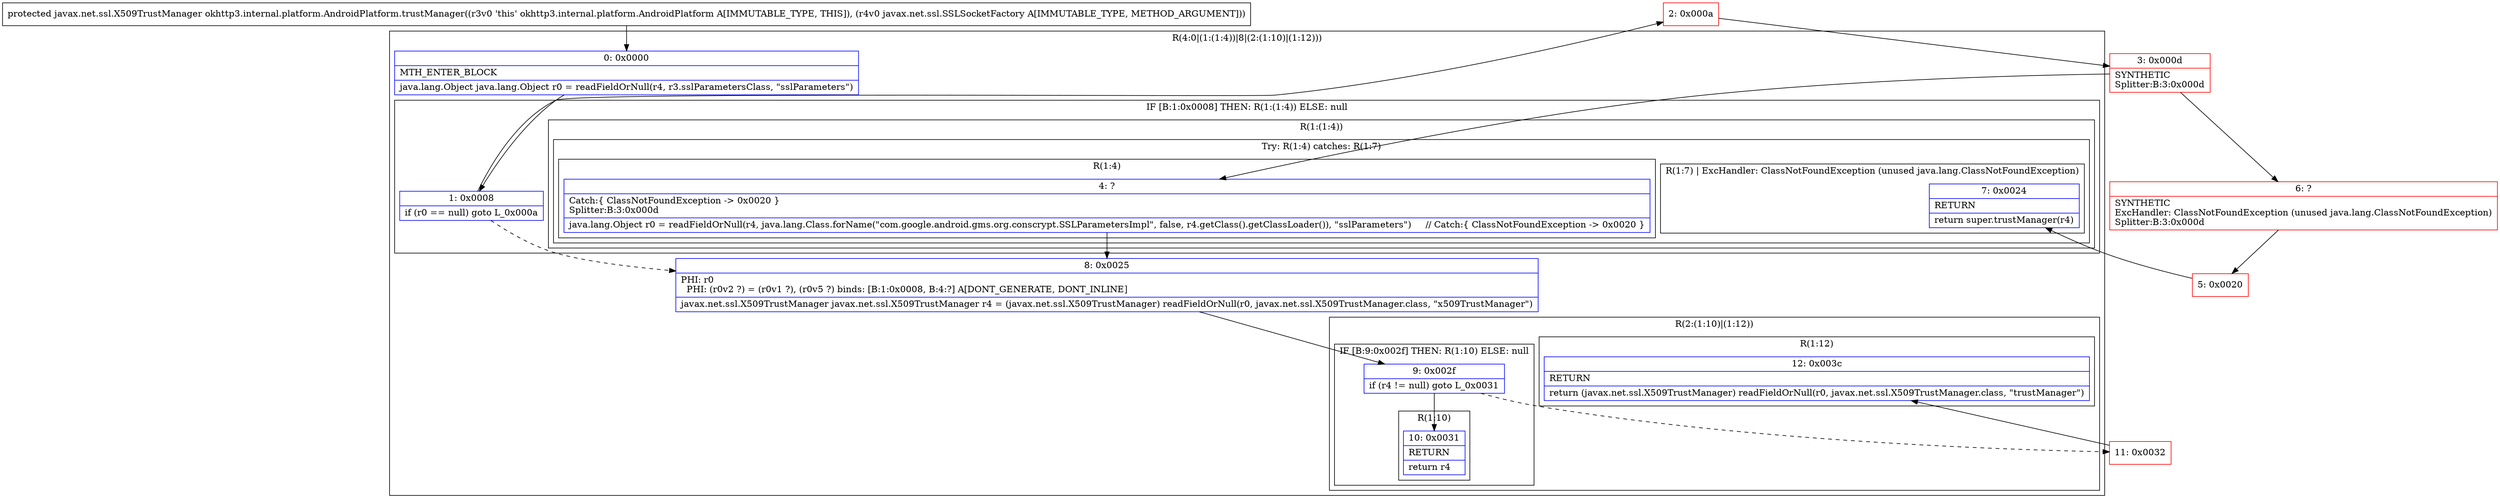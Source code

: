 digraph "CFG forokhttp3.internal.platform.AndroidPlatform.trustManager(Ljavax\/net\/ssl\/SSLSocketFactory;)Ljavax\/net\/ssl\/X509TrustManager;" {
subgraph cluster_Region_546755575 {
label = "R(4:0|(1:(1:4))|8|(2:(1:10)|(1:12)))";
node [shape=record,color=blue];
Node_0 [shape=record,label="{0\:\ 0x0000|MTH_ENTER_BLOCK\l|java.lang.Object java.lang.Object r0 = readFieldOrNull(r4, r3.sslParametersClass, \"sslParameters\")\l}"];
subgraph cluster_IfRegion_178724471 {
label = "IF [B:1:0x0008] THEN: R(1:(1:4)) ELSE: null";
node [shape=record,color=blue];
Node_1 [shape=record,label="{1\:\ 0x0008|if (r0 == null) goto L_0x000a\l}"];
subgraph cluster_Region_1105608029 {
label = "R(1:(1:4))";
node [shape=record,color=blue];
subgraph cluster_TryCatchRegion_720564120 {
label = "Try: R(1:4) catches: R(1:7)";
node [shape=record,color=blue];
subgraph cluster_Region_1720479392 {
label = "R(1:4)";
node [shape=record,color=blue];
Node_4 [shape=record,label="{4\:\ ?|Catch:\{ ClassNotFoundException \-\> 0x0020 \}\lSplitter:B:3:0x000d\l|java.lang.Object r0 = readFieldOrNull(r4, java.lang.Class.forName(\"com.google.android.gms.org.conscrypt.SSLParametersImpl\", false, r4.getClass().getClassLoader()), \"sslParameters\")     \/\/ Catch:\{ ClassNotFoundException \-\> 0x0020 \}\l}"];
}
subgraph cluster_Region_391065347 {
label = "R(1:7) | ExcHandler: ClassNotFoundException (unused java.lang.ClassNotFoundException)\l";
node [shape=record,color=blue];
Node_7 [shape=record,label="{7\:\ 0x0024|RETURN\l|return super.trustManager(r4)\l}"];
}
}
}
}
Node_8 [shape=record,label="{8\:\ 0x0025|PHI: r0 \l  PHI: (r0v2 ?) = (r0v1 ?), (r0v5 ?) binds: [B:1:0x0008, B:4:?] A[DONT_GENERATE, DONT_INLINE]\l|javax.net.ssl.X509TrustManager javax.net.ssl.X509TrustManager r4 = (javax.net.ssl.X509TrustManager) readFieldOrNull(r0, javax.net.ssl.X509TrustManager.class, \"x509TrustManager\")\l}"];
subgraph cluster_Region_1289328138 {
label = "R(2:(1:10)|(1:12))";
node [shape=record,color=blue];
subgraph cluster_IfRegion_1224725227 {
label = "IF [B:9:0x002f] THEN: R(1:10) ELSE: null";
node [shape=record,color=blue];
Node_9 [shape=record,label="{9\:\ 0x002f|if (r4 != null) goto L_0x0031\l}"];
subgraph cluster_Region_1292065850 {
label = "R(1:10)";
node [shape=record,color=blue];
Node_10 [shape=record,label="{10\:\ 0x0031|RETURN\l|return r4\l}"];
}
}
subgraph cluster_Region_1591782315 {
label = "R(1:12)";
node [shape=record,color=blue];
Node_12 [shape=record,label="{12\:\ 0x003c|RETURN\l|return (javax.net.ssl.X509TrustManager) readFieldOrNull(r0, javax.net.ssl.X509TrustManager.class, \"trustManager\")\l}"];
}
}
}
subgraph cluster_Region_391065347 {
label = "R(1:7) | ExcHandler: ClassNotFoundException (unused java.lang.ClassNotFoundException)\l";
node [shape=record,color=blue];
Node_7 [shape=record,label="{7\:\ 0x0024|RETURN\l|return super.trustManager(r4)\l}"];
}
Node_2 [shape=record,color=red,label="{2\:\ 0x000a}"];
Node_3 [shape=record,color=red,label="{3\:\ 0x000d|SYNTHETIC\lSplitter:B:3:0x000d\l}"];
Node_5 [shape=record,color=red,label="{5\:\ 0x0020}"];
Node_6 [shape=record,color=red,label="{6\:\ ?|SYNTHETIC\lExcHandler: ClassNotFoundException (unused java.lang.ClassNotFoundException)\lSplitter:B:3:0x000d\l}"];
Node_11 [shape=record,color=red,label="{11\:\ 0x0032}"];
MethodNode[shape=record,label="{protected javax.net.ssl.X509TrustManager okhttp3.internal.platform.AndroidPlatform.trustManager((r3v0 'this' okhttp3.internal.platform.AndroidPlatform A[IMMUTABLE_TYPE, THIS]), (r4v0 javax.net.ssl.SSLSocketFactory A[IMMUTABLE_TYPE, METHOD_ARGUMENT])) }"];
MethodNode -> Node_0;
Node_0 -> Node_1;
Node_1 -> Node_2;
Node_1 -> Node_8[style=dashed];
Node_4 -> Node_8;
Node_8 -> Node_9;
Node_9 -> Node_10;
Node_9 -> Node_11[style=dashed];
Node_2 -> Node_3;
Node_3 -> Node_4;
Node_3 -> Node_6;
Node_5 -> Node_7;
Node_6 -> Node_5;
Node_11 -> Node_12;
}

